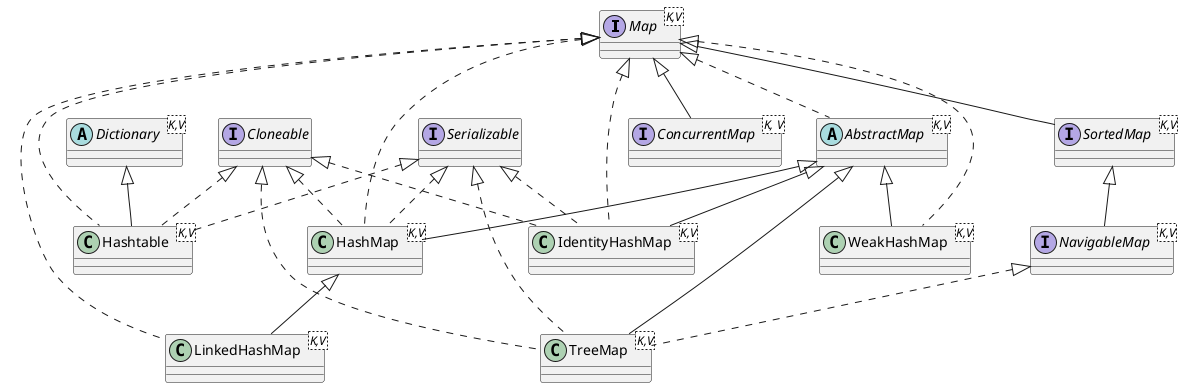 @startuml

interface Map<K,V>
interface Cloneable
abstract class Dictionary<K,V>
interface Serializable

Map <|.. AbstractMap
abstract class AbstractMap<K,V>

AbstractMap <|-- WeakHashMap
Map <|.. WeakHashMap
class WeakHashMap<K,V>

Dictionary <|-- Hashtable
Map <|.. Hashtable
Cloneable <|.. Hashtable
Serializable <|.. Hashtable
class Hashtable<K,V>

AbstractMap <|-- IdentityHashMap
Map <|.. IdentityHashMap
Serializable <|.. IdentityHashMap
Cloneable <|.. IdentityHashMap
class IdentityHashMap<K,V>

Map <|-- SortedMap
interface SortedMap<K,V>

Map <|-- ConcurrentMap
interface ConcurrentMap<K, V>

AbstractMap <|-- HashMap
Map <|.. HashMap
Cloneable <|.. HashMap
Serializable <|.. HashMap
class HashMap<K,V>

HashMap<|-- LinkedHashMap
Map<|.. LinkedHashMap
class LinkedHashMap<K,V>

AbstractMap <|-- TreeMap
NavigableMap <|.. TreeMap
Cloneable <|.. TreeMap
Serializable <|.. TreeMap
class TreeMap<K,V>

SortedMap <|-- NavigableMap
interface NavigableMap<K,V>

@enduml